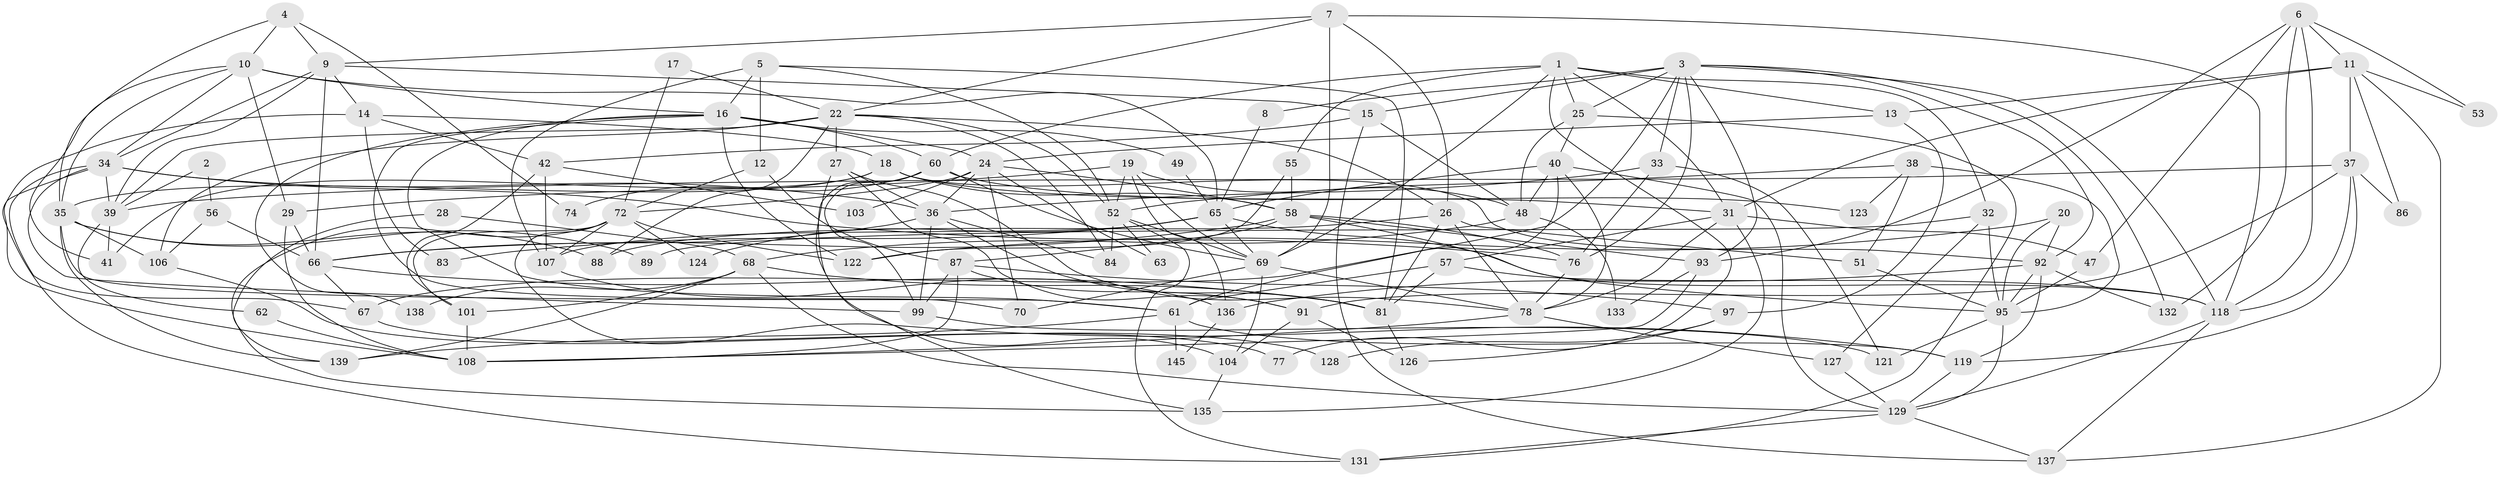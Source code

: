 // original degree distribution, {7: 0.0547945205479452, 2: 0.18493150684931506, 9: 0.00684931506849315, 3: 0.19863013698630136, 4: 0.2808219178082192, 5: 0.1917808219178082, 6: 0.07534246575342465, 8: 0.00684931506849315}
// Generated by graph-tools (version 1.1) at 2025/11/02/27/25 16:11:20]
// undirected, 102 vertices, 247 edges
graph export_dot {
graph [start="1"]
  node [color=gray90,style=filled];
  1 [super="+85"];
  2;
  3 [super="+46"];
  4 [super="+30"];
  5 [super="+71"];
  6 [super="+114"];
  7 [super="+44"];
  8;
  9 [super="+23"];
  10 [super="+146"];
  11 [super="+64"];
  12;
  13;
  14 [super="+102"];
  15;
  16 [super="+75"];
  17;
  18 [super="+80"];
  19 [super="+45"];
  20 [super="+21"];
  22 [super="+59"];
  24 [super="+130"];
  25 [super="+50"];
  26;
  27 [super="+134"];
  28;
  29;
  31 [super="+43"];
  32;
  33;
  34 [super="+115"];
  35 [super="+79"];
  36 [super="+142"];
  37 [super="+82"];
  38;
  39;
  40 [super="+54"];
  41;
  42;
  47;
  48 [super="+73"];
  49;
  51;
  52;
  53;
  55;
  56;
  57 [super="+111"];
  58 [super="+90"];
  60 [super="+116"];
  61 [super="+96"];
  62;
  63;
  65 [super="+94"];
  66 [super="+98"];
  67;
  68 [super="+100"];
  69 [super="+140"];
  70;
  72 [super="+109"];
  74;
  76 [super="+112"];
  77;
  78 [super="+120"];
  81 [super="+105"];
  83;
  84;
  86;
  87;
  88;
  89;
  91;
  92 [super="+110"];
  93;
  95 [super="+113"];
  97;
  99;
  101;
  103;
  104;
  106;
  107 [super="+143"];
  108 [super="+117"];
  118 [super="+141"];
  119 [super="+125"];
  121;
  122;
  123;
  124;
  126;
  127;
  128;
  129 [super="+144"];
  131;
  132;
  133;
  135;
  136;
  137;
  138;
  139;
  145;
  1 -- 69;
  1 -- 32;
  1 -- 31;
  1 -- 55;
  1 -- 60;
  1 -- 77;
  1 -- 13;
  1 -- 25;
  2 -- 56;
  2 -- 39;
  3 -- 118;
  3 -- 25;
  3 -- 8;
  3 -- 15;
  3 -- 76;
  3 -- 93;
  3 -- 132;
  3 -- 92;
  3 -- 33;
  3 -- 67;
  4 -- 10;
  4 -- 74;
  4 -- 9;
  4 -- 35;
  5 -- 12;
  5 -- 107;
  5 -- 16;
  5 -- 81;
  5 -- 52;
  6 -- 11;
  6 -- 47;
  6 -- 132;
  6 -- 118;
  6 -- 93;
  6 -- 53;
  7 -- 22;
  7 -- 118;
  7 -- 9;
  7 -- 26;
  7 -- 69;
  8 -- 65;
  9 -- 15;
  9 -- 39;
  9 -- 66;
  9 -- 34;
  9 -- 14;
  10 -- 29;
  10 -- 16;
  10 -- 34;
  10 -- 65;
  10 -- 41;
  10 -- 35;
  11 -- 37;
  11 -- 53;
  11 -- 31;
  11 -- 137;
  11 -- 13;
  11 -- 86;
  12 -- 87;
  12 -- 72;
  13 -- 97;
  13 -- 24;
  14 -- 83;
  14 -- 42;
  14 -- 108;
  14 -- 18;
  15 -- 42;
  15 -- 137;
  15 -- 48;
  16 -- 24;
  16 -- 49;
  16 -- 122;
  16 -- 138;
  16 -- 70;
  16 -- 60;
  16 -- 61;
  17 -- 72;
  17 -- 22;
  18 -- 41;
  18 -- 31;
  18 -- 35;
  18 -- 58;
  18 -- 92;
  19 -- 69;
  19 -- 48;
  19 -- 52;
  19 -- 136;
  19 -- 29;
  20 -- 122;
  20 -- 95;
  20 -- 92;
  22 -- 52;
  22 -- 26;
  22 -- 84;
  22 -- 106;
  22 -- 39;
  22 -- 88;
  22 -- 27;
  24 -- 63;
  24 -- 70;
  24 -- 103;
  24 -- 72;
  24 -- 36;
  24 -- 58;
  25 -- 131;
  25 -- 48;
  25 -- 40;
  26 -- 78;
  26 -- 81;
  26 -- 51;
  26 -- 88;
  27 -- 104;
  27 -- 91;
  27 -- 36;
  27 -- 78;
  28 -- 139;
  28 -- 68;
  29 -- 66;
  29 -- 108;
  31 -- 135;
  31 -- 47;
  31 -- 78;
  31 -- 57;
  32 -- 127;
  32 -- 95;
  32 -- 89;
  33 -- 121;
  33 -- 76;
  33 -- 36;
  34 -- 39;
  34 -- 131;
  34 -- 99;
  34 -- 67;
  34 -- 36;
  34 -- 76;
  35 -- 61;
  35 -- 88;
  35 -- 89;
  35 -- 106;
  35 -- 139;
  36 -- 66;
  36 -- 99;
  36 -- 81;
  36 -- 84;
  37 -- 118;
  37 -- 119;
  37 -- 91;
  37 -- 86;
  37 -- 39;
  38 -- 51;
  38 -- 52;
  38 -- 123;
  38 -- 95;
  39 -- 41;
  39 -- 62;
  40 -- 48;
  40 -- 65;
  40 -- 129;
  40 -- 61;
  40 -- 78;
  42 -- 107;
  42 -- 101;
  42 -- 103;
  47 -- 95;
  48 -- 68;
  48 -- 133;
  49 -- 65;
  51 -- 95;
  52 -- 131;
  52 -- 63;
  52 -- 69;
  52 -- 84;
  55 -- 122;
  55 -- 58;
  56 -- 66;
  56 -- 106;
  57 -- 61;
  57 -- 81;
  57 -- 118;
  58 -- 76;
  58 -- 87;
  58 -- 93;
  58 -- 66;
  58 -- 95;
  60 -- 74;
  60 -- 123;
  60 -- 99;
  60 -- 69;
  60 -- 135;
  61 -- 139;
  61 -- 119;
  61 -- 145;
  62 -- 108;
  65 -- 124;
  65 -- 83;
  65 -- 69;
  65 -- 107;
  65 -- 118;
  66 -- 67;
  66 -- 81;
  67 -- 77;
  68 -- 81;
  68 -- 138;
  68 -- 139;
  68 -- 101;
  68 -- 129;
  69 -- 104;
  69 -- 70;
  69 -- 78;
  72 -- 135;
  72 -- 122;
  72 -- 124;
  72 -- 107;
  72 -- 101;
  72 -- 119;
  76 -- 78;
  78 -- 127;
  78 -- 108;
  81 -- 126;
  87 -- 99;
  87 -- 91;
  87 -- 97;
  87 -- 108;
  91 -- 126;
  91 -- 104;
  92 -- 132;
  92 -- 136;
  92 -- 95;
  92 -- 119;
  93 -- 108;
  93 -- 133;
  95 -- 121;
  95 -- 129;
  97 -- 126;
  97 -- 128;
  99 -- 121;
  101 -- 108;
  104 -- 135;
  106 -- 128;
  107 -- 136;
  118 -- 129;
  118 -- 137;
  119 -- 129;
  127 -- 129;
  129 -- 131;
  129 -- 137;
  136 -- 145;
}
